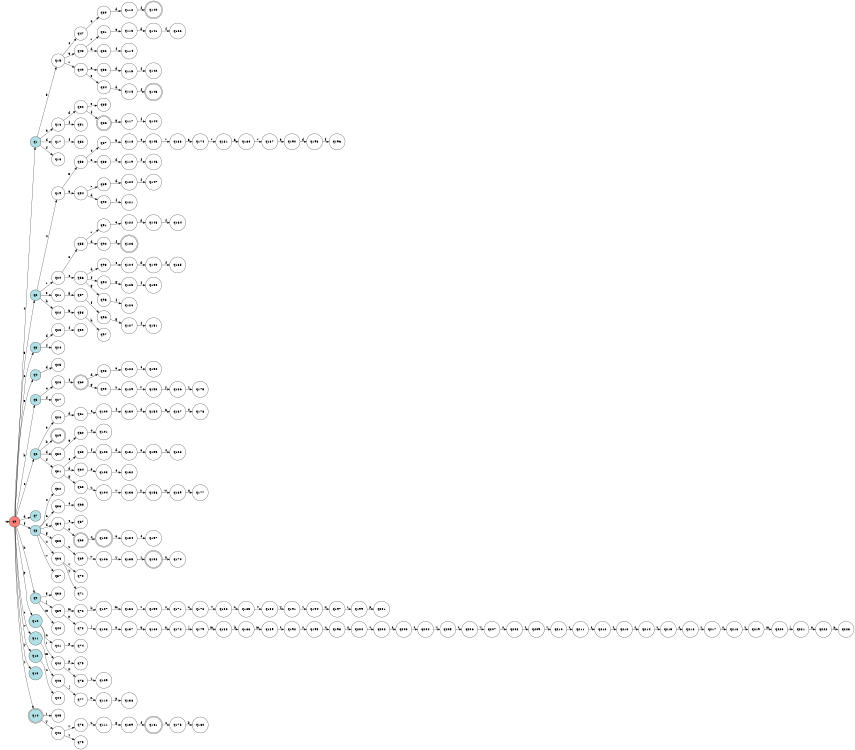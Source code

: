 digraph APTAALF {
__start0 [style = invis, shape = none, label = "", width = 0, height = 0];

rankdir=LR;
size="8,5";

s0 [style="filled", color="black", fillcolor="#ff817b" shape="circle", label="q0"];
s1 [style="filled", color="black", fillcolor="powderblue" shape="circle", label="q1"];
s2 [style="filled", color="black", fillcolor="powderblue" shape="circle", label="q2"];
s3 [style="filled", color="black", fillcolor="powderblue" shape="circle", label="q3"];
s4 [style="filled", color="black", fillcolor="powderblue" shape="circle", label="q4"];
s5 [style="filled", color="black", fillcolor="powderblue" shape="circle", label="q5"];
s6 [style="filled", color="black", fillcolor="powderblue" shape="circle", label="q6"];
s7 [style="filled", color="black", fillcolor="powderblue" shape="circle", label="q7"];
s8 [style="filled", color="black", fillcolor="powderblue" shape="circle", label="q8"];
s9 [style="filled", color="black", fillcolor="powderblue" shape="circle", label="q9"];
s10 [style="filled", color="black", fillcolor="powderblue" shape="circle", label="q10"];
s11 [style="filled", color="black", fillcolor="powderblue" shape="circle", label="q11"];
s12 [style="filled", color="black", fillcolor="powderblue" shape="circle", label="q12"];
s13 [style="filled", color="black", fillcolor="powderblue" shape="circle", label="q13"];
s14 [style="rounded,filled", color="black", fillcolor="powderblue" shape="doublecircle", label="q14"];
s15 [style="filled", color="black", fillcolor="white" shape="circle", label="q15"];
s16 [style="filled", color="black", fillcolor="white" shape="circle", label="q16"];
s17 [style="filled", color="black", fillcolor="white" shape="circle", label="q17"];
s18 [style="filled", color="black", fillcolor="white" shape="circle", label="q18"];
s19 [style="filled", color="black", fillcolor="white" shape="circle", label="q19"];
s20 [style="filled", color="black", fillcolor="white" shape="circle", label="q20"];
s21 [style="filled", color="black", fillcolor="white" shape="circle", label="q21"];
s22 [style="filled", color="black", fillcolor="white" shape="circle", label="q22"];
s23 [style="filled", color="black", fillcolor="white" shape="circle", label="q23"];
s24 [style="filled", color="black", fillcolor="white" shape="circle", label="q24"];
s25 [style="filled", color="black", fillcolor="white" shape="circle", label="q25"];
s26 [style="filled", color="black", fillcolor="white" shape="circle", label="q26"];
s27 [style="filled", color="black", fillcolor="white" shape="circle", label="q27"];
s28 [style="filled", color="black", fillcolor="white" shape="circle", label="q28"];
s29 [style="rounded,filled", color="black", fillcolor="white" shape="doublecircle", label="q29"];
s30 [style="filled", color="black", fillcolor="white" shape="circle", label="q30"];
s31 [style="filled", color="black", fillcolor="white" shape="circle", label="q31"];
s32 [style="filled", color="black", fillcolor="white" shape="circle", label="q32"];
s33 [style="filled", color="black", fillcolor="white" shape="circle", label="q33"];
s34 [style="filled", color="black", fillcolor="white" shape="circle", label="q34"];
s35 [style="filled", color="black", fillcolor="white" shape="circle", label="q35"];
s36 [style="filled", color="black", fillcolor="white" shape="circle", label="q36"];
s37 [style="filled", color="black", fillcolor="white" shape="circle", label="q37"];
s38 [style="filled", color="black", fillcolor="white" shape="circle", label="q38"];
s39 [style="filled", color="black", fillcolor="white" shape="circle", label="q39"];
s40 [style="filled", color="black", fillcolor="white" shape="circle", label="q40"];
s41 [style="filled", color="black", fillcolor="white" shape="circle", label="q41"];
s42 [style="filled", color="black", fillcolor="white" shape="circle", label="q42"];
s43 [style="filled", color="black", fillcolor="white" shape="circle", label="q43"];
s44 [style="filled", color="black", fillcolor="white" shape="circle", label="q44"];
s45 [style="filled", color="black", fillcolor="white" shape="circle", label="q45"];
s46 [style="filled", color="black", fillcolor="white" shape="circle", label="q46"];
s47 [style="filled", color="black", fillcolor="white" shape="circle", label="q47"];
s48 [style="filled", color="black", fillcolor="white" shape="circle", label="q48"];
s49 [style="filled", color="black", fillcolor="white" shape="circle", label="q49"];
s50 [style="filled", color="black", fillcolor="white" shape="circle", label="q50"];
s51 [style="filled", color="black", fillcolor="white" shape="circle", label="q51"];
s52 [style="filled", color="black", fillcolor="white" shape="circle", label="q52"];
s53 [style="filled", color="black", fillcolor="white" shape="circle", label="q53"];
s54 [style="filled", color="black", fillcolor="white" shape="circle", label="q54"];
s55 [style="filled", color="black", fillcolor="white" shape="circle", label="q55"];
s56 [style="filled", color="black", fillcolor="white" shape="circle", label="q56"];
s57 [style="filled", color="black", fillcolor="white" shape="circle", label="q57"];
s58 [style="filled", color="black", fillcolor="white" shape="circle", label="q58"];
s59 [style="filled", color="black", fillcolor="white" shape="circle", label="q59"];
s60 [style="rounded,filled", color="black", fillcolor="white" shape="doublecircle", label="q60"];
s61 [style="filled", color="black", fillcolor="white" shape="circle", label="q61"];
s62 [style="filled", color="black", fillcolor="white" shape="circle", label="q62"];
s63 [style="filled", color="black", fillcolor="white" shape="circle", label="q63"];
s64 [style="filled", color="black", fillcolor="white" shape="circle", label="q64"];
s65 [style="filled", color="black", fillcolor="white" shape="circle", label="q65"];
s66 [style="filled", color="black", fillcolor="white" shape="circle", label="q66"];
s67 [style="filled", color="black", fillcolor="white" shape="circle", label="q67"];
s68 [style="rounded,filled", color="black", fillcolor="white" shape="doublecircle", label="q68"];
s69 [style="filled", color="black", fillcolor="white" shape="circle", label="q69"];
s70 [style="filled", color="black", fillcolor="white" shape="circle", label="q70"];
s71 [style="filled", color="black", fillcolor="white" shape="circle", label="q71"];
s72 [style="filled", color="black", fillcolor="white" shape="circle", label="q72"];
s73 [style="filled", color="black", fillcolor="white" shape="circle", label="q73"];
s74 [style="filled", color="black", fillcolor="white" shape="circle", label="q74"];
s75 [style="filled", color="black", fillcolor="white" shape="circle", label="q75"];
s76 [style="filled", color="black", fillcolor="white" shape="circle", label="q76"];
s77 [style="filled", color="black", fillcolor="white" shape="circle", label="q77"];
s78 [style="filled", color="black", fillcolor="white" shape="circle", label="q78"];
s79 [style="filled", color="black", fillcolor="white" shape="circle", label="q79"];
s80 [style="filled", color="black", fillcolor="white" shape="circle", label="q80"];
s81 [style="filled", color="black", fillcolor="white" shape="circle", label="q81"];
s82 [style="filled", color="black", fillcolor="white" shape="circle", label="q82"];
s83 [style="filled", color="black", fillcolor="white" shape="circle", label="q83"];
s84 [style="filled", color="black", fillcolor="white" shape="circle", label="q84"];
s85 [style="filled", color="black", fillcolor="white" shape="circle", label="q85"];
s86 [style="rounded,filled", color="black", fillcolor="white" shape="doublecircle", label="q86"];
s87 [style="filled", color="black", fillcolor="white" shape="circle", label="q87"];
s88 [style="filled", color="black", fillcolor="white" shape="circle", label="q88"];
s89 [style="filled", color="black", fillcolor="white" shape="circle", label="q89"];
s90 [style="filled", color="black", fillcolor="white" shape="circle", label="q90"];
s91 [style="filled", color="black", fillcolor="white" shape="circle", label="q91"];
s92 [style="filled", color="black", fillcolor="white" shape="circle", label="q92"];
s93 [style="filled", color="black", fillcolor="white" shape="circle", label="q93"];
s94 [style="filled", color="black", fillcolor="white" shape="circle", label="q94"];
s95 [style="filled", color="black", fillcolor="white" shape="circle", label="q95"];
s96 [style="filled", color="black", fillcolor="white" shape="circle", label="q96"];
s97 [style="filled", color="black", fillcolor="white" shape="circle", label="q97"];
s98 [style="filled", color="black", fillcolor="white" shape="circle", label="q98"];
s99 [style="filled", color="black", fillcolor="white" shape="circle", label="q99"];
s100 [style="filled", color="black", fillcolor="white" shape="circle", label="q100"];
s101 [style="filled", color="black", fillcolor="white" shape="circle", label="q101"];
s102 [style="filled", color="black", fillcolor="white" shape="circle", label="q102"];
s103 [style="filled", color="black", fillcolor="white" shape="circle", label="q103"];
s104 [style="filled", color="black", fillcolor="white" shape="circle", label="q104"];
s105 [style="rounded,filled", color="black", fillcolor="white" shape="doublecircle", label="q105"];
s106 [style="filled", color="black", fillcolor="white" shape="circle", label="q106"];
s107 [style="filled", color="black", fillcolor="white" shape="circle", label="q107"];
s108 [style="filled", color="black", fillcolor="white" shape="circle", label="q108"];
s109 [style="filled", color="black", fillcolor="white" shape="circle", label="q109"];
s110 [style="filled", color="black", fillcolor="white" shape="circle", label="q110"];
s111 [style="filled", color="black", fillcolor="white" shape="circle", label="q111"];
s112 [style="filled", color="black", fillcolor="white" shape="circle", label="q112"];
s113 [style="filled", color="black", fillcolor="white" shape="circle", label="q113"];
s114 [style="filled", color="black", fillcolor="white" shape="circle", label="q114"];
s115 [style="filled", color="black", fillcolor="white" shape="circle", label="q115"];
s116 [style="filled", color="black", fillcolor="white" shape="circle", label="q116"];
s117 [style="filled", color="black", fillcolor="white" shape="circle", label="q117"];
s118 [style="filled", color="black", fillcolor="white" shape="circle", label="q118"];
s119 [style="filled", color="black", fillcolor="white" shape="circle", label="q119"];
s120 [style="filled", color="black", fillcolor="white" shape="circle", label="q120"];
s121 [style="filled", color="black", fillcolor="white" shape="circle", label="q121"];
s122 [style="filled", color="black", fillcolor="white" shape="circle", label="q122"];
s123 [style="rounded,filled", color="black", fillcolor="white" shape="doublecircle", label="q123"];
s124 [style="filled", color="black", fillcolor="white" shape="circle", label="q124"];
s125 [style="filled", color="black", fillcolor="white" shape="circle", label="q125"];
s126 [style="filled", color="black", fillcolor="white" shape="circle", label="q126"];
s127 [style="filled", color="black", fillcolor="white" shape="circle", label="q127"];
s128 [style="filled", color="black", fillcolor="white" shape="circle", label="q128"];
s129 [style="filled", color="black", fillcolor="white" shape="circle", label="q129"];
s130 [style="filled", color="black", fillcolor="white" shape="circle", label="q130"];
s131 [style="filled", color="black", fillcolor="white" shape="circle", label="q131"];
s132 [style="filled", color="black", fillcolor="white" shape="circle", label="q132"];
s133 [style="filled", color="black", fillcolor="white" shape="circle", label="q133"];
s134 [style="filled", color="black", fillcolor="white" shape="circle", label="q134"];
s135 [style="filled", color="black", fillcolor="white" shape="circle", label="q135"];
s136 [style="filled", color="black", fillcolor="white" shape="circle", label="q136"];
s137 [style="filled", color="black", fillcolor="white" shape="circle", label="q137"];
s138 [style="filled", color="black", fillcolor="white" shape="circle", label="q138"];
s139 [style="filled", color="black", fillcolor="white" shape="circle", label="q139"];
s140 [style="rounded,filled", color="black", fillcolor="white" shape="doublecircle", label="q140"];
s141 [style="filled", color="black", fillcolor="white" shape="circle", label="q141"];
s142 [style="filled", color="black", fillcolor="white" shape="circle", label="q142"];
s143 [style="rounded,filled", color="black", fillcolor="white" shape="doublecircle", label="q143"];
s144 [style="filled", color="black", fillcolor="white" shape="circle", label="q144"];
s145 [style="filled", color="black", fillcolor="white" shape="circle", label="q145"];
s146 [style="filled", color="black", fillcolor="white" shape="circle", label="q146"];
s147 [style="filled", color="black", fillcolor="white" shape="circle", label="q147"];
s148 [style="filled", color="black", fillcolor="white" shape="circle", label="q148"];
s149 [style="filled", color="black", fillcolor="white" shape="circle", label="q149"];
s150 [style="filled", color="black", fillcolor="white" shape="circle", label="q150"];
s151 [style="filled", color="black", fillcolor="white" shape="circle", label="q151"];
s152 [style="filled", color="black", fillcolor="white" shape="circle", label="q152"];
s153 [style="filled", color="black", fillcolor="white" shape="circle", label="q153"];
s154 [style="filled", color="black", fillcolor="white" shape="circle", label="q154"];
s155 [style="filled", color="black", fillcolor="white" shape="circle", label="q155"];
s156 [style="filled", color="black", fillcolor="white" shape="circle", label="q156"];
s157 [style="filled", color="black", fillcolor="white" shape="circle", label="q157"];
s158 [style="rounded,filled", color="black", fillcolor="white" shape="doublecircle", label="q158"];
s159 [style="filled", color="black", fillcolor="white" shape="circle", label="q159"];
s160 [style="filled", color="black", fillcolor="white" shape="circle", label="q160"];
s161 [style="rounded,filled", color="black", fillcolor="white" shape="doublecircle", label="q161"];
s162 [style="filled", color="black", fillcolor="white" shape="circle", label="q162"];
s163 [style="filled", color="black", fillcolor="white" shape="circle", label="q163"];
s164 [style="filled", color="black", fillcolor="white" shape="circle", label="q164"];
s165 [style="filled", color="black", fillcolor="white" shape="circle", label="q165"];
s166 [style="filled", color="black", fillcolor="white" shape="circle", label="q166"];
s167 [style="filled", color="black", fillcolor="white" shape="circle", label="q167"];
s168 [style="filled", color="black", fillcolor="white" shape="circle", label="q168"];
s169 [style="filled", color="black", fillcolor="white" shape="circle", label="q169"];
s170 [style="filled", color="black", fillcolor="white" shape="circle", label="q170"];
s171 [style="filled", color="black", fillcolor="white" shape="circle", label="q171"];
s172 [style="filled", color="black", fillcolor="white" shape="circle", label="q172"];
s173 [style="filled", color="black", fillcolor="white" shape="circle", label="q173"];
s174 [style="filled", color="black", fillcolor="white" shape="circle", label="q174"];
s175 [style="filled", color="black", fillcolor="white" shape="circle", label="q175"];
s176 [style="filled", color="black", fillcolor="white" shape="circle", label="q176"];
s177 [style="filled", color="black", fillcolor="white" shape="circle", label="q177"];
s178 [style="filled", color="black", fillcolor="white" shape="circle", label="q178"];
s179 [style="filled", color="black", fillcolor="white" shape="circle", label="q179"];
s180 [style="filled", color="black", fillcolor="white" shape="circle", label="q180"];
s181 [style="filled", color="black", fillcolor="white" shape="circle", label="q181"];
s182 [style="filled", color="black", fillcolor="white" shape="circle", label="q182"];
s183 [style="filled", color="black", fillcolor="white" shape="circle", label="q183"];
s184 [style="filled", color="black", fillcolor="white" shape="circle", label="q184"];
s185 [style="filled", color="black", fillcolor="white" shape="circle", label="q185"];
s186 [style="filled", color="black", fillcolor="white" shape="circle", label="q186"];
s187 [style="filled", color="black", fillcolor="white" shape="circle", label="q187"];
s188 [style="filled", color="black", fillcolor="white" shape="circle", label="q188"];
s189 [style="filled", color="black", fillcolor="white" shape="circle", label="q189"];
s190 [style="filled", color="black", fillcolor="white" shape="circle", label="q190"];
s191 [style="filled", color="black", fillcolor="white" shape="circle", label="q191"];
s192 [style="filled", color="black", fillcolor="white" shape="circle", label="q192"];
s193 [style="filled", color="black", fillcolor="white" shape="circle", label="q193"];
s194 [style="filled", color="black", fillcolor="white" shape="circle", label="q194"];
s195 [style="filled", color="black", fillcolor="white" shape="circle", label="q195"];
s196 [style="filled", color="black", fillcolor="white" shape="circle", label="q196"];
s197 [style="filled", color="black", fillcolor="white" shape="circle", label="q197"];
s198 [style="filled", color="black", fillcolor="white" shape="circle", label="q198"];
s199 [style="filled", color="black", fillcolor="white" shape="circle", label="q199"];
s200 [style="filled", color="black", fillcolor="white" shape="circle", label="q200"];
s201 [style="filled", color="black", fillcolor="white" shape="circle", label="q201"];
s202 [style="filled", color="black", fillcolor="white" shape="circle", label="q202"];
s203 [style="filled", color="black", fillcolor="white" shape="circle", label="q203"];
s204 [style="filled", color="black", fillcolor="white" shape="circle", label="q204"];
s205 [style="filled", color="black", fillcolor="white" shape="circle", label="q205"];
s206 [style="filled", color="black", fillcolor="white" shape="circle", label="q206"];
s207 [style="filled", color="black", fillcolor="white" shape="circle", label="q207"];
s208 [style="filled", color="black", fillcolor="white" shape="circle", label="q208"];
s209 [style="filled", color="black", fillcolor="white" shape="circle", label="q209"];
s210 [style="filled", color="black", fillcolor="white" shape="circle", label="q210"];
s211 [style="filled", color="black", fillcolor="white" shape="circle", label="q211"];
s212 [style="filled", color="black", fillcolor="white" shape="circle", label="q212"];
s213 [style="filled", color="black", fillcolor="white" shape="circle", label="q213"];
s214 [style="filled", color="black", fillcolor="white" shape="circle", label="q214"];
s215 [style="filled", color="black", fillcolor="white" shape="circle", label="q215"];
s216 [style="filled", color="black", fillcolor="white" shape="circle", label="q216"];
s217 [style="filled", color="black", fillcolor="white" shape="circle", label="q217"];
s218 [style="filled", color="black", fillcolor="white" shape="circle", label="q218"];
s219 [style="filled", color="black", fillcolor="white" shape="circle", label="q219"];
s220 [style="filled", color="black", fillcolor="white" shape="circle", label="q220"];
s221 [style="filled", color="black", fillcolor="white" shape="circle", label="q221"];
s222 [style="filled", color="black", fillcolor="white" shape="circle", label="q222"];
s223 [style="filled", color="black", fillcolor="white" shape="circle", label="q223"];
subgraph cluster_main { 
	graph [pad=".75", ranksep="0.15", nodesep="0.15"];
	 style=invis; 
	__start0 -> s0 [penwidth=2];
}
s0 -> s1 [label="4"];
s0 -> s2 [label="5"];
s0 -> s3 [label="6"];
s0 -> s4 [label="9"];
s0 -> s5 [label="b"];
s0 -> s6 [label="c"];
s0 -> s7 [label="d"];
s0 -> s8 [label="f"];
s0 -> s9 [label="h"];
s0 -> s10 [label="p"];
s0 -> s11 [label="t"];
s0 -> s12 [label="v"];
s0 -> s13 [label="y"];
s0 -> s14 [label="z"];
s1 -> s15 [label="5"];
s1 -> s16 [label="6"];
s1 -> s17 [label="d"];
s1 -> s18 [label="f"];
s2 -> s19 [label="4"];
s2 -> s20 [label="7"];
s2 -> s21 [label="e"];
s2 -> s22 [label="h"];
s3 -> s23 [label="d"];
s3 -> s24 [label="f"];
s4 -> s25 [label="d"];
s5 -> s26 [label="c"];
s5 -> s27 [label="f"];
s6 -> s28 [label="9"];
s6 -> s29 [label="b"];
s6 -> s30 [label="d"];
s6 -> s31 [label="f"];
s8 -> s32 [label="4"];
s8 -> s33 [label="6"];
s8 -> s34 [label="d"];
s8 -> s35 [label="g"];
s8 -> s36 [label="u"];
s8 -> s37 [label="v"];
s9 -> s38 [label="5"];
s9 -> s39 [label="j"];
s9 -> s40 [label="m"];
s10 -> s41 [label="n"];
s10 -> s42 [label="r"];
s11 -> s43 [label="m"];
s12 -> s44 [label="u"];
s14 -> s45 [label="r"];
s14 -> s46 [label="y"];
s15 -> s47 [label="4"];
s15 -> s48 [label="6"];
s15 -> s49 [label="7"];
s16 -> s50 [label="d"];
s16 -> s51 [label="f"];
s17 -> s52 [label="f"];
s19 -> s53 [label="5"];
s19 -> s54 [label="6"];
s20 -> s55 [label="6"];
s20 -> s56 [label="e"];
s21 -> s57 [label="g"];
s22 -> s58 [label="5"];
s23 -> s59 [label="f"];
s26 -> s60 [label="f"];
s28 -> s61 [label="d"];
s30 -> s62 [label="6"];
s31 -> s63 [label="c"];
s31 -> s64 [label="d"];
s31 -> s65 [label="g"];
s33 -> s66 [label="4"];
s34 -> s67 [label="4"];
s34 -> s68 [label="6"];
s35 -> s69 [label="u"];
s36 -> s70 [label="v"];
s36 -> s71 [label="y"];
s39 -> s72 [label="m"];
s39 -> s73 [label="n"];
s41 -> s74 [label="p"];
s42 -> s75 [label="p"];
s42 -> s76 [label="x"];
s43 -> s77 [label="j"];
s46 -> s78 [label="v"];
s46 -> s79 [label="z"];
s47 -> s80 [label="6"];
s48 -> s81 [label="7"];
s48 -> s82 [label="d"];
s49 -> s83 [label="6"];
s49 -> s84 [label="e"];
s50 -> s85 [label="e"];
s50 -> s86 [label="f"];
s53 -> s87 [label="4"];
s53 -> s88 [label="6"];
s54 -> s89 [label="7"];
s54 -> s90 [label="d"];
s55 -> s91 [label="7"];
s55 -> s92 [label="d"];
s56 -> s93 [label="d"];
s56 -> s94 [label="f"];
s56 -> s95 [label="g"];
s57 -> s96 [label="f"];
s58 -> s97 [label="h"];
s60 -> s98 [label="d"];
s60 -> s99 [label="g"];
s61 -> s100 [label="c"];
s62 -> s101 [label="4"];
s63 -> s102 [label="f"];
s64 -> s103 [label="6"];
s65 -> s104 [label="u"];
s68 -> s105 [label="4"];
s69 -> s106 [label="v"];
s72 -> s107 [label="k"];
s73 -> s108 [label="j"];
s76 -> s109 [label="z"];
s77 -> s110 [label="n"];
s78 -> s111 [label="u"];
s80 -> s112 [label="d"];
s81 -> s113 [label="6"];
s82 -> s114 [label="f"];
s83 -> s115 [label="d"];
s84 -> s116 [label="d"];
s86 -> s117 [label="g"];
s87 -> s118 [label="5"];
s88 -> s119 [label="d"];
s89 -> s120 [label="d"];
s90 -> s121 [label="f"];
s91 -> s122 [label="6"];
s92 -> s123 [label="f"];
s93 -> s124 [label="e"];
s94 -> s125 [label="g"];
s95 -> s126 [label="f"];
s96 -> s127 [label="g"];
s98 -> s128 [label="6"];
s99 -> s129 [label="u"];
s100 -> s130 [label="f"];
s102 -> s131 [label="d"];
s103 -> s132 [label="4"];
s104 -> s133 [label="v"];
s105 -> s134 [label="6"];
s106 -> s135 [label="y"];
s107 -> s136 [label="m"];
s108 -> s137 [label="n"];
s110 -> s138 [label="p"];
s111 -> s139 [label="g"];
s112 -> s140 [label="f"];
s113 -> s141 [label="d"];
s115 -> s142 [label="f"];
s116 -> s143 [label="f"];
s117 -> s144 [label="f"];
s118 -> s145 [label="4"];
s119 -> s146 [label="f"];
s120 -> s147 [label="f"];
s122 -> s148 [label="d"];
s124 -> s149 [label="d"];
s125 -> s150 [label="f"];
s127 -> s151 [label="f"];
s128 -> s152 [label="4"];
s129 -> s153 [label="v"];
s130 -> s154 [label="d"];
s131 -> s155 [label="6"];
s133 -> s156 [label="y"];
s134 -> s157 [label="4"];
s135 -> s158 [label="z"];
s136 -> s159 [label="t"];
s137 -> s160 [label="q"];
s139 -> s161 [label="f"];
s141 -> s162 [label="f"];
s145 -> s163 [label="7"];
s148 -> s164 [label="f"];
s149 -> s165 [label="f"];
s153 -> s166 [label="y"];
s154 -> s167 [label="6"];
s155 -> s168 [label="4"];
s156 -> s169 [label="w"];
s158 -> s170 [label="x"];
s159 -> s171 [label="s"];
s160 -> s172 [label="n"];
s161 -> s173 [label="c"];
s163 -> s174 [label="6"];
s166 -> s175 [label="z"];
s167 -> s176 [label="4"];
s169 -> s177 [label="x"];
s171 -> s178 [label="u"];
s172 -> s179 [label="j"];
s173 -> s180 [label="b"];
s174 -> s181 [label="7"];
s178 -> s182 [label="v"];
s179 -> s183 [label="m"];
s181 -> s184 [label="6"];
s182 -> s185 [label="u"];
s183 -> s186 [label="k"];
s184 -> s187 [label="7"];
s185 -> s188 [label="v"];
s186 -> s189 [label="m"];
s187 -> s190 [label="e"];
s188 -> s191 [label="y"];
s189 -> s192 [label="t"];
s190 -> s193 [label="d"];
s191 -> s194 [label="z"];
s192 -> s195 [label="s"];
s193 -> s196 [label="f"];
s194 -> s197 [label="x"];
s195 -> s198 [label="u"];
s197 -> s199 [label="r"];
s198 -> s200 [label="s"];
s199 -> s201 [label="p"];
s200 -> s202 [label="t"];
s202 -> s203 [label="s"];
s203 -> s204 [label="t"];
s204 -> s205 [label="v"];
s205 -> s206 [label="t"];
s206 -> s207 [label="v"];
s207 -> s208 [label="u"];
s208 -> s209 [label="t"];
s209 -> s210 [label="v"];
s210 -> s211 [label="t"];
s211 -> s212 [label="s"];
s212 -> s213 [label="t"];
s213 -> s214 [label="s"];
s214 -> s215 [label="t"];
s215 -> s216 [label="s"];
s216 -> s217 [label="t"];
s217 -> s218 [label="s"];
s218 -> s219 [label="t"];
s219 -> s220 [label="m"];
s220 -> s221 [label="j"];
s221 -> s222 [label="n"];
s222 -> s223 [label="p"];

}